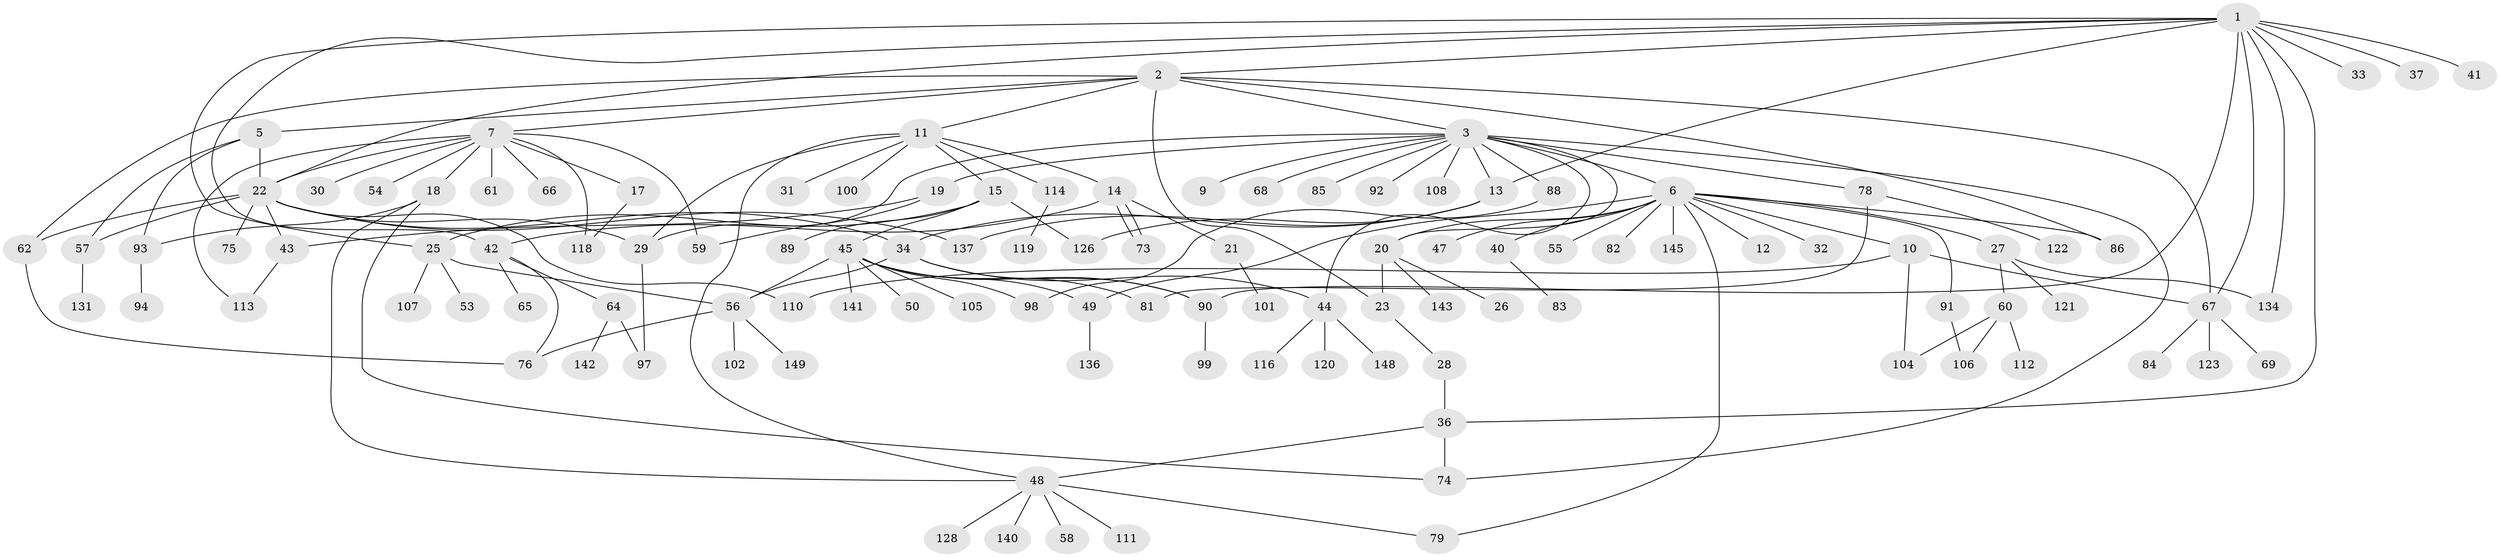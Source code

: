 // original degree distribution, {13: 0.006711409395973154, 10: 0.006711409395973154, 14: 0.006711409395973154, 4: 0.06711409395973154, 15: 0.006711409395973154, 12: 0.006711409395973154, 1: 0.4563758389261745, 8: 0.006711409395973154, 6: 0.026845637583892617, 2: 0.2214765100671141, 3: 0.12080536912751678, 5: 0.04697986577181208, 7: 0.006711409395973154, 11: 0.006711409395973154, 9: 0.006711409395973154}
// Generated by graph-tools (version 1.1) at 2025/41/03/06/25 10:41:46]
// undirected, 113 vertices, 156 edges
graph export_dot {
graph [start="1"]
  node [color=gray90,style=filled];
  1 [super="+8"];
  2 [super="+147"];
  3 [super="+4"];
  5;
  6 [super="+52"];
  7 [super="+80"];
  9;
  10 [super="+16"];
  11 [super="+63"];
  12;
  13 [super="+24"];
  14 [super="+96"];
  15 [super="+87"];
  17 [super="+70"];
  18 [super="+38"];
  19;
  20 [super="+144"];
  21;
  22 [super="+46"];
  23 [super="+51"];
  25 [super="+35"];
  26;
  27;
  28;
  29 [super="+133"];
  30;
  31;
  32;
  33;
  34;
  36 [super="+39"];
  37;
  40 [super="+117"];
  41;
  42 [super="+109"];
  43;
  44 [super="+146"];
  45 [super="+124"];
  47;
  48 [super="+95"];
  49;
  50 [super="+77"];
  53 [super="+130"];
  54;
  55;
  56 [super="+129"];
  57 [super="+138"];
  58;
  59;
  60 [super="+139"];
  61;
  62 [super="+125"];
  64 [super="+71"];
  65;
  66;
  67 [super="+72"];
  68;
  69;
  73;
  74;
  75;
  76;
  78;
  79 [super="+115"];
  81 [super="+132"];
  82;
  83;
  84;
  85;
  86;
  88;
  89;
  90 [super="+135"];
  91;
  92;
  93 [super="+103"];
  94;
  97;
  98;
  99;
  100;
  101;
  102;
  104;
  105;
  106;
  107;
  108;
  110;
  111;
  112;
  113;
  114;
  116;
  118;
  119 [super="+127"];
  120;
  121;
  122;
  123;
  126;
  128;
  131;
  134;
  136;
  137;
  140;
  141;
  142;
  143;
  145;
  148;
  149;
  1 -- 2;
  1 -- 33;
  1 -- 36;
  1 -- 37;
  1 -- 41;
  1 -- 42;
  1 -- 90;
  1 -- 134;
  1 -- 67;
  1 -- 22;
  1 -- 25;
  1 -- 13;
  2 -- 3;
  2 -- 5;
  2 -- 7;
  2 -- 11;
  2 -- 23;
  2 -- 62;
  2 -- 67;
  2 -- 86;
  3 -- 6 [weight=2];
  3 -- 9;
  3 -- 13;
  3 -- 19;
  3 -- 20;
  3 -- 68;
  3 -- 74;
  3 -- 85;
  3 -- 88;
  3 -- 92;
  3 -- 108;
  3 -- 29;
  3 -- 78;
  3 -- 44;
  5 -- 22;
  5 -- 57;
  5 -- 93;
  6 -- 10;
  6 -- 12;
  6 -- 20;
  6 -- 27;
  6 -- 32;
  6 -- 40;
  6 -- 47;
  6 -- 49;
  6 -- 55;
  6 -- 79;
  6 -- 86;
  6 -- 91;
  6 -- 145;
  6 -- 82;
  7 -- 17;
  7 -- 18;
  7 -- 30;
  7 -- 54;
  7 -- 59;
  7 -- 61;
  7 -- 66;
  7 -- 113;
  7 -- 118;
  7 -- 22;
  10 -- 67;
  10 -- 110;
  10 -- 104;
  11 -- 14;
  11 -- 15;
  11 -- 31;
  11 -- 48;
  11 -- 100;
  11 -- 114;
  11 -- 29;
  13 -- 34;
  13 -- 126;
  13 -- 137;
  14 -- 21;
  14 -- 42;
  14 -- 73;
  14 -- 73;
  15 -- 25;
  15 -- 45;
  15 -- 89;
  15 -- 126;
  17 -- 118;
  18 -- 48;
  18 -- 74;
  18 -- 93;
  19 -- 43;
  19 -- 59;
  20 -- 26;
  20 -- 143;
  20 -- 23;
  21 -- 101;
  22 -- 34;
  22 -- 137;
  22 -- 43;
  22 -- 75;
  22 -- 110;
  22 -- 62;
  22 -- 57;
  22 -- 29;
  23 -- 28;
  25 -- 56;
  25 -- 107;
  25 -- 53;
  27 -- 60;
  27 -- 121;
  27 -- 134;
  28 -- 36;
  29 -- 97;
  34 -- 44;
  34 -- 56;
  34 -- 90;
  36 -- 48;
  36 -- 74;
  40 -- 83;
  42 -- 64;
  42 -- 65;
  42 -- 76;
  43 -- 113;
  44 -- 116;
  44 -- 120;
  44 -- 148;
  45 -- 49;
  45 -- 50;
  45 -- 98;
  45 -- 105;
  45 -- 141;
  45 -- 56;
  45 -- 90;
  45 -- 81;
  48 -- 58;
  48 -- 79;
  48 -- 111;
  48 -- 128;
  48 -- 140;
  49 -- 136;
  56 -- 102;
  56 -- 149;
  56 -- 76;
  57 -- 131;
  60 -- 104;
  60 -- 106;
  60 -- 112;
  62 -- 76;
  64 -- 97;
  64 -- 142;
  67 -- 69;
  67 -- 84;
  67 -- 123;
  78 -- 81;
  78 -- 122;
  88 -- 98;
  90 -- 99;
  91 -- 106;
  93 -- 94;
  114 -- 119;
}
